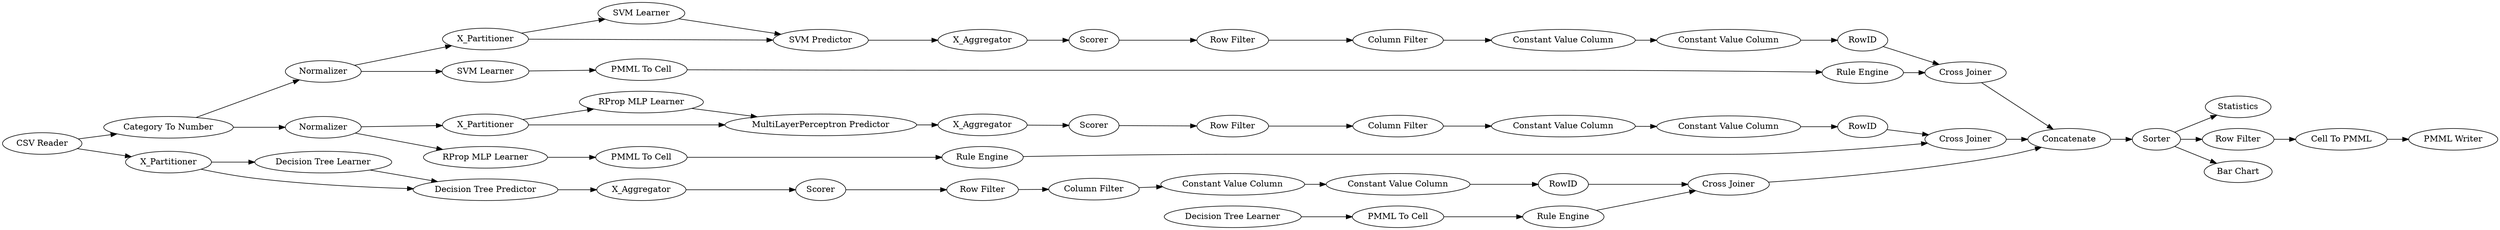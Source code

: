digraph {
	"4030116677813127463_7" [label=X_Aggregator]
	"8388904513622291116_7" [label=X_Aggregator]
	"4030116677813127463_39" [label="Cross Joiner"]
	"4267086298133494011_292" [label="Constant Value Column"]
	"-3857577156403775154_35" [label="RProp MLP Learner"]
	"4030116677813127463_2" [label=X_Partitioner]
	"633838948979025003_61" [label="PMML Writer"]
	"8388904513622291116_2" [label=X_Partitioner]
	"4030116677813127463_31" [label="SVM Learner"]
	"8388904513622291116_39" [label=Scorer]
	"6719549298305544131_290" [label="Constant Value Column"]
	"6719549298305544131_293" [label=RowID]
	"7850568147707710510_293" [label=RowID]
	"6719549298305544131_292" [label="Constant Value Column"]
	"8388904513622291116_31" [label="Decision Tree Learner"]
	"4267086298133494011_293" [label=RowID]
	"3396349255336027064_33" [label="Decision Tree Learner"]
	"6779236116986497010_34" [label="PMML To Cell"]
	"7850568147707710510_9" [label="Row Filter"]
	"6779236116986497010_35" [label="Rule Engine"]
	"8388904513622291116_32" [label="Decision Tree Predictor"]
	"6719549298305544131_294" [label="Column Filter"]
	"4030116677813127463_40" [label=Normalizer]
	"633838948979025003_63" [label=Statistics]
	"6779236116986497010_33" [label="SVM Learner"]
	"7380575605770854162_7" [label=X_Aggregator]
	"7380575605770854162_39" [label=Normalizer]
	"3396349255336027064_34" [label="Rule Engine"]
	"4267086298133494011_294" [label="Column Filter"]
	"7850568147707710510_292" [label="Constant Value Column"]
	"3396349255336027064_28" [label="PMML To Cell"]
	"6719549298305544131_9" [label="Row Filter"]
	"-3857577156403775154_22" [label="PMML To Cell"]
	"633838948979025003_52" [label=Sorter]
	"633838948979025003_53" [label="Row Filter"]
	"7850568147707710510_294" [label="Column Filter"]
	"633838948979025003_54" [label="Cell To PMML"]
	"8388904513622291116_38" [label="Cross Joiner"]
	"4030116677813127463_41" [label=Scorer]
	"-3857577156403775154_34" [label="Rule Engine"]
	"7380575605770854162_32" [label="MultiLayerPerceptron Predictor"]
	"633838948979025003_58" [label="Category To Number"]
	"4267086298133494011_290" [label="Constant Value Column"]
	"4267086298133494011_9" [label="Row Filter"]
	"7380575605770854162_2" [label=X_Partitioner]
	"7850568147707710510_290" [label="Constant Value Column"]
	"4030116677813127463_32" [label="SVM Predictor"]
	"633838948979025003_59" [label="Bar Chart"]
	"633838948979025003_62" [label="CSV Reader"]
	"633838948979025003_60" [label=Concatenate]
	"7380575605770854162_38" [label="Cross Joiner"]
	"7380575605770854162_31" [label="RProp MLP Learner"]
	"7380575605770854162_40" [label=Scorer]
	"4030116677813127463_31" -> "4030116677813127463_32"
	"4030116677813127463_40" -> "4030116677813127463_2"
	"3396349255336027064_28" -> "3396349255336027064_34"
	"-3857577156403775154_35" -> "-3857577156403775154_22"
	"8388904513622291116_32" -> "8388904513622291116_7"
	"4030116677813127463_7" -> "4030116677813127463_41"
	"7380575605770854162_2" -> "7380575605770854162_32"
	"4267086298133494011_9" -> "4267086298133494011_294"
	"-3857577156403775154_22" -> "-3857577156403775154_34"
	"7850568147707710510_9" -> "7850568147707710510_294"
	"8388904513622291116_7" -> "8388904513622291116_39"
	"6719549298305544131_292" -> "6719549298305544131_293"
	"8388904513622291116_2" -> "8388904513622291116_32"
	"4030116677813127463_2" -> "4030116677813127463_32"
	"6719549298305544131_9" -> "6719549298305544131_294"
	"8388904513622291116_31" -> "8388904513622291116_32"
	"8388904513622291116_39" -> "4267086298133494011_9"
	"8388904513622291116_2" -> "8388904513622291116_31"
	"633838948979025003_62" -> "633838948979025003_58"
	"633838948979025003_60" -> "633838948979025003_52"
	"7380575605770854162_2" -> "7380575605770854162_31"
	"4267086298133494011_290" -> "4267086298133494011_292"
	"6719549298305544131_294" -> "6719549298305544131_290"
	"3396349255336027064_34" -> "8388904513622291116_38"
	"633838948979025003_54" -> "633838948979025003_61"
	"7380575605770854162_7" -> "7380575605770854162_40"
	"6719549298305544131_293" -> "7380575605770854162_38"
	"7850568147707710510_293" -> "4030116677813127463_39"
	"633838948979025003_52" -> "633838948979025003_63"
	"3396349255336027064_33" -> "3396349255336027064_28"
	"7380575605770854162_40" -> "6719549298305544131_9"
	"7850568147707710510_290" -> "7850568147707710510_292"
	"7380575605770854162_39" -> "7380575605770854162_2"
	"7850568147707710510_294" -> "7850568147707710510_290"
	"-3857577156403775154_34" -> "7380575605770854162_38"
	"633838948979025003_58" -> "4030116677813127463_40"
	"633838948979025003_62" -> "8388904513622291116_2"
	"6779236116986497010_35" -> "4030116677813127463_39"
	"7380575605770854162_32" -> "7380575605770854162_7"
	"8388904513622291116_38" -> "633838948979025003_60"
	"4267086298133494011_292" -> "4267086298133494011_293"
	"4030116677813127463_32" -> "4030116677813127463_7"
	"7380575605770854162_31" -> "7380575605770854162_32"
	"6779236116986497010_33" -> "6779236116986497010_34"
	"4030116677813127463_2" -> "4030116677813127463_31"
	"633838948979025003_53" -> "633838948979025003_54"
	"6779236116986497010_34" -> "6779236116986497010_35"
	"4030116677813127463_39" -> "633838948979025003_60"
	"7380575605770854162_38" -> "633838948979025003_60"
	"4030116677813127463_40" -> "6779236116986497010_33"
	"4030116677813127463_41" -> "7850568147707710510_9"
	"6719549298305544131_290" -> "6719549298305544131_292"
	"4267086298133494011_294" -> "4267086298133494011_290"
	"633838948979025003_52" -> "633838948979025003_53"
	"4267086298133494011_293" -> "8388904513622291116_38"
	"7850568147707710510_292" -> "7850568147707710510_293"
	"633838948979025003_52" -> "633838948979025003_59"
	"633838948979025003_58" -> "7380575605770854162_39"
	"7380575605770854162_39" -> "-3857577156403775154_35"
	rankdir=LR
}
